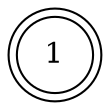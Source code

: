 //Number of Nodes: 1
digraph G {
	nodesep=1.5;
	ranksep=0.6;
	rankdir=LR;
	1:body[shape=doublecircle, width=0.4];
}
